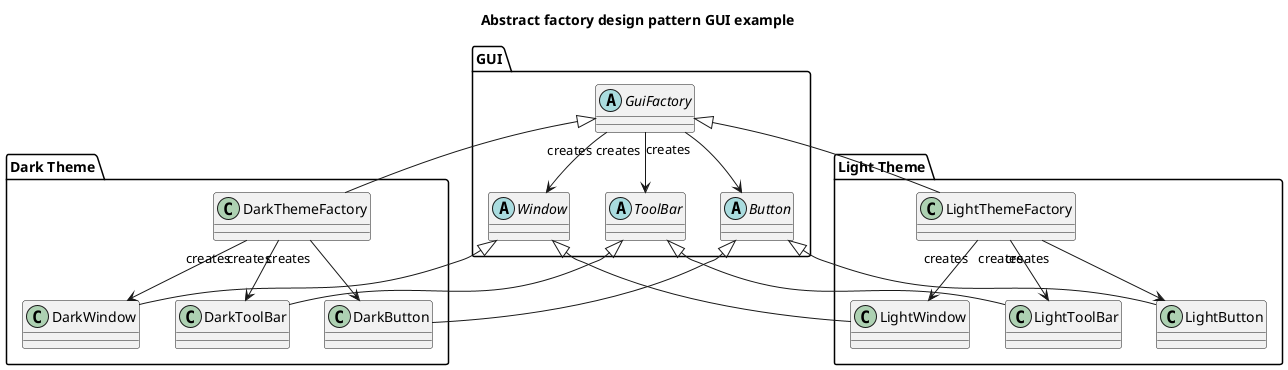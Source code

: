 @startuml abstract-factory-example

title Abstract factory design pattern GUI example

package "GUI" {
    abstract class GuiFactory
    abstract class Button
    abstract class Window
    abstract class ToolBar
}

package "Dark Theme" {
    class DarkThemeFactory
    class DarkButton
    class DarkWindow
    class DarkToolBar
}

package "Light Theme" {
    class LightThemeFactory
    class LightButton
    class LightWindow
    class LightToolBar
}


GuiFactory <|-- DarkThemeFactory
GuiFactory <|-- LightThemeFactory

Button <|-- DarkButton
Button <|-- LightButton

Window <|-- DarkWindow
Window <|-- LightWindow

ToolBar <|-- DarkToolBar
ToolBar <|-- LightToolBar

GuiFactory "creates" --> Button
GuiFactory "creates" --> Window
GuiFactory "creates" --> ToolBar

DarkThemeFactory "creates" --> DarkButton
DarkThemeFactory "creates" --> DarkWindow
DarkThemeFactory "creates" --> DarkToolBar

LightThemeFactory "creates" --> LightButton
LightThemeFactory "creates" --> LightWindow
LightThemeFactory "creates" --> LightToolBar

@enduml